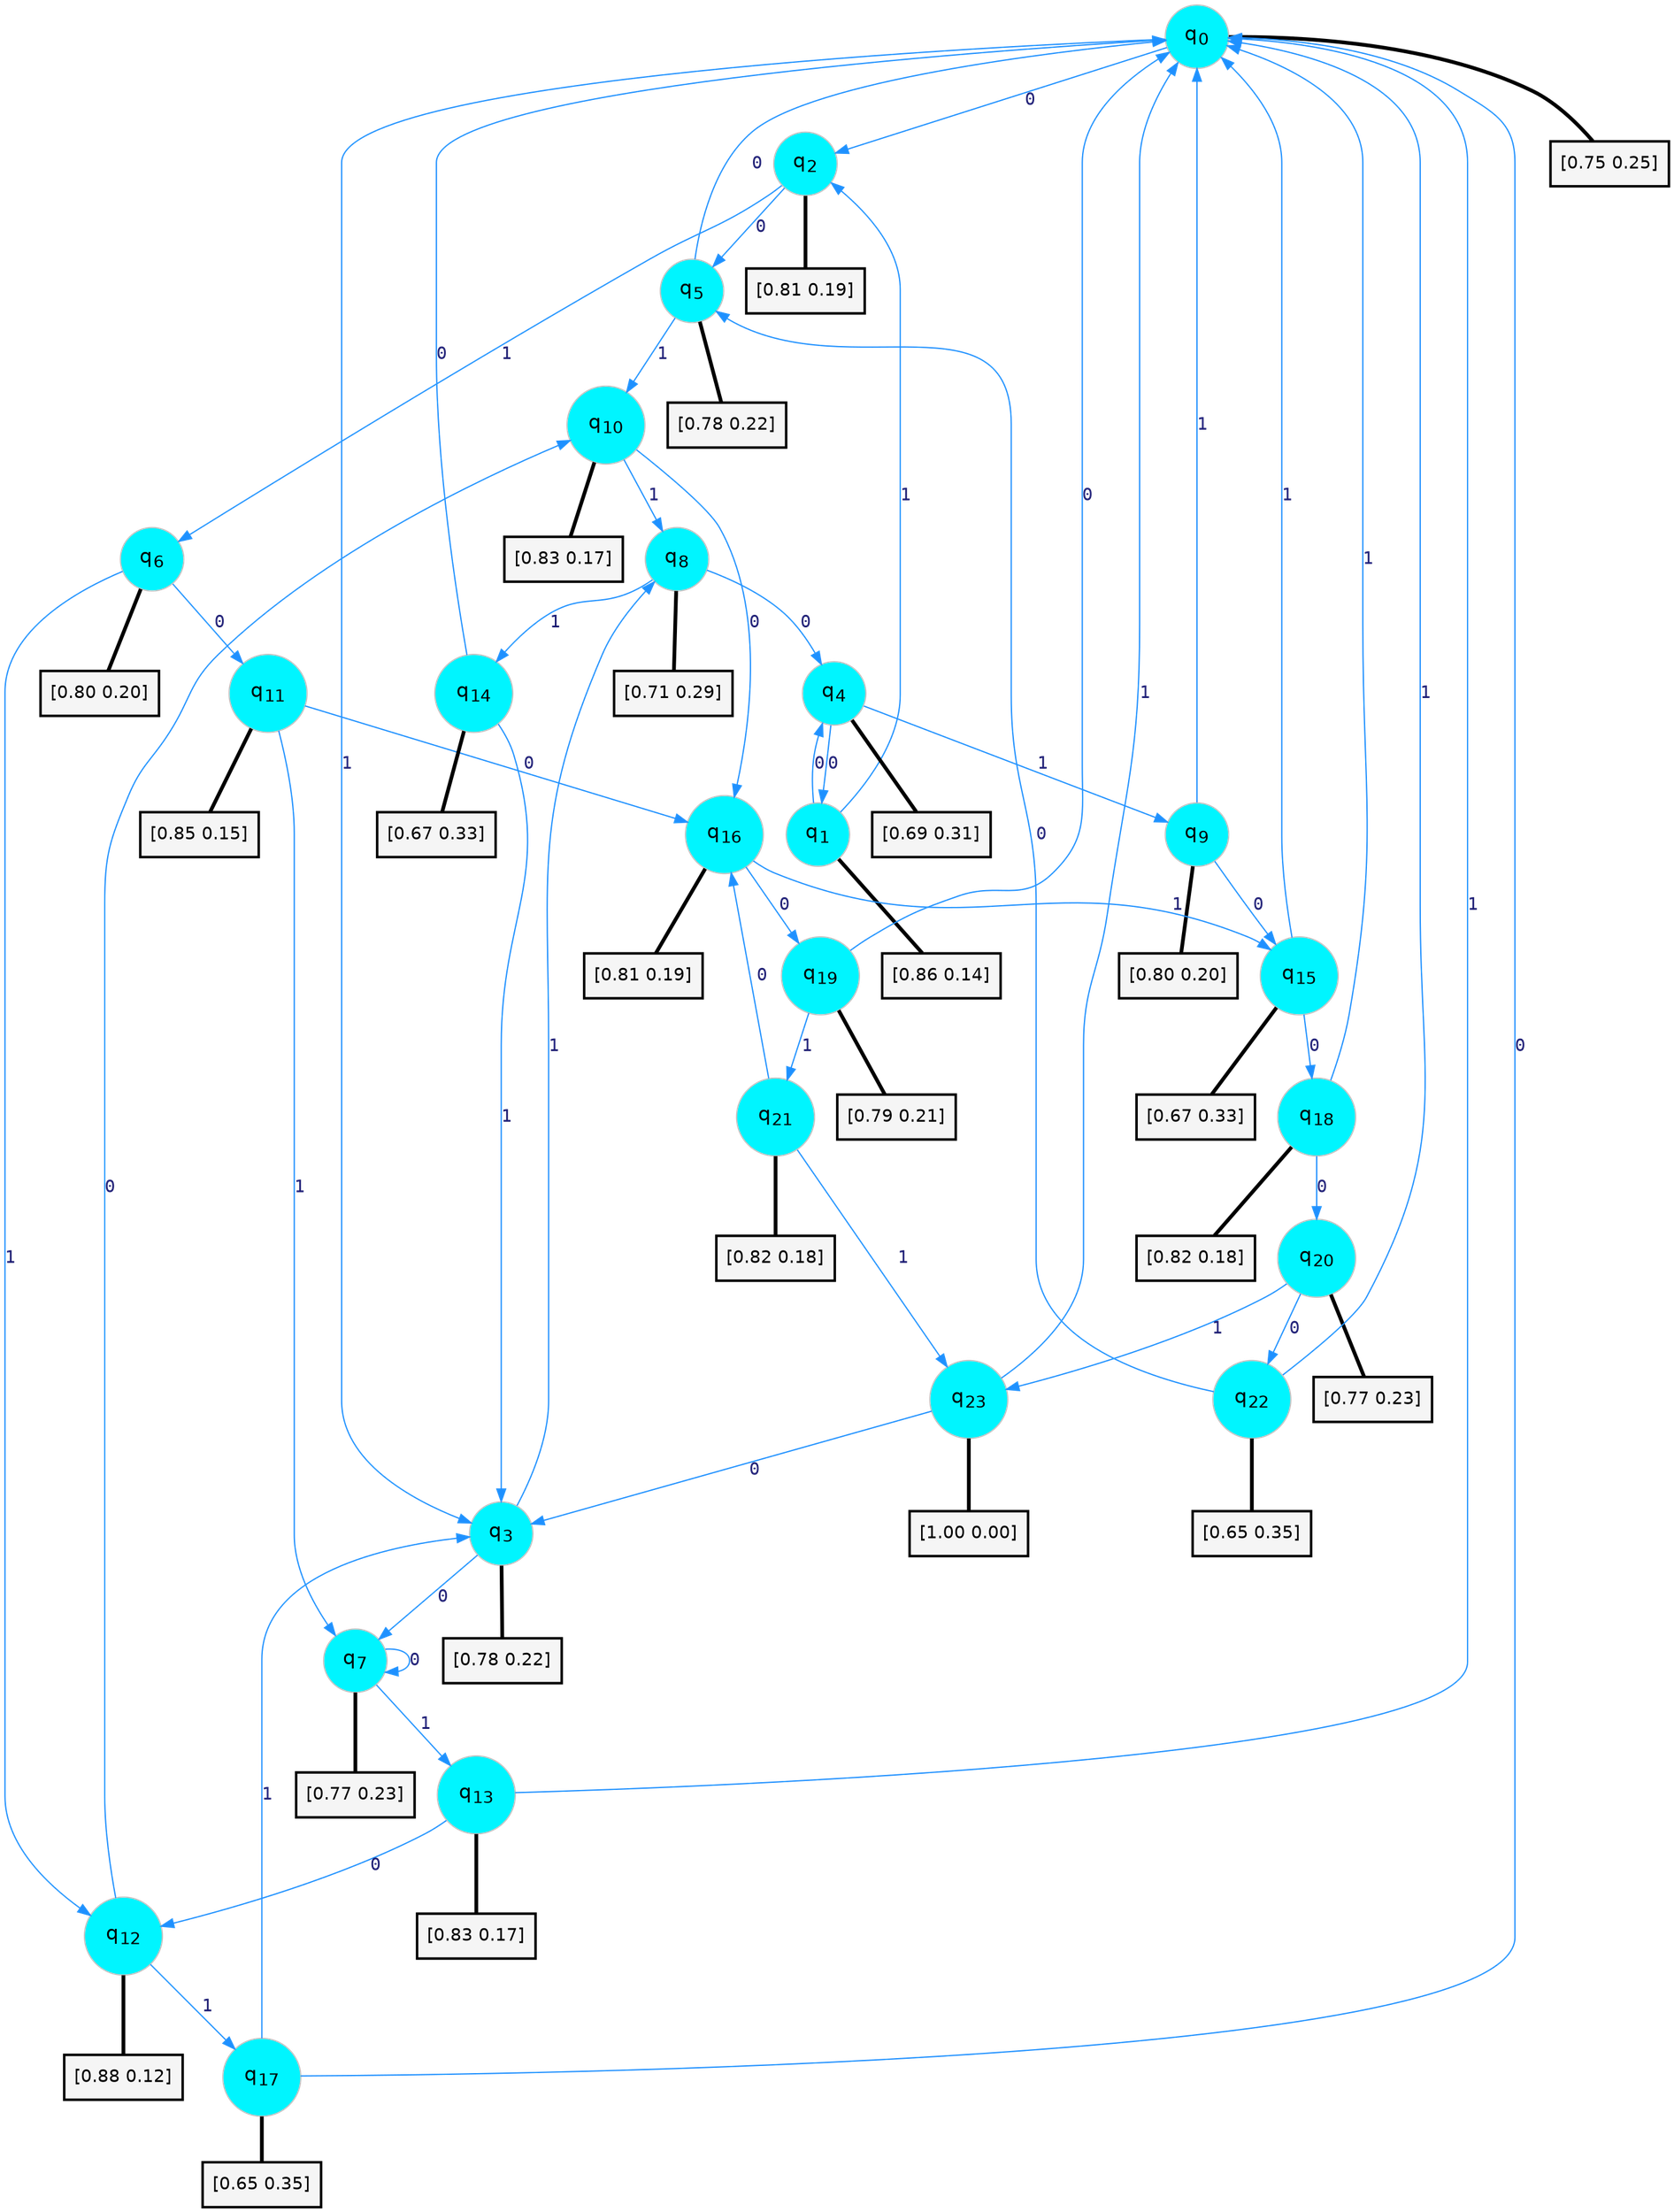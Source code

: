 digraph G {
graph [
bgcolor=transparent, dpi=300, rankdir=TD, size="40,25"];
node [
color=gray, fillcolor=turquoise1, fontcolor=black, fontname=Helvetica, fontsize=16, fontweight=bold, shape=circle, style=filled];
edge [
arrowsize=1, color=dodgerblue1, fontcolor=midnightblue, fontname=courier, fontweight=bold, penwidth=1, style=solid, weight=20];
0[label=<q<SUB>0</SUB>>];
1[label=<q<SUB>1</SUB>>];
2[label=<q<SUB>2</SUB>>];
3[label=<q<SUB>3</SUB>>];
4[label=<q<SUB>4</SUB>>];
5[label=<q<SUB>5</SUB>>];
6[label=<q<SUB>6</SUB>>];
7[label=<q<SUB>7</SUB>>];
8[label=<q<SUB>8</SUB>>];
9[label=<q<SUB>9</SUB>>];
10[label=<q<SUB>10</SUB>>];
11[label=<q<SUB>11</SUB>>];
12[label=<q<SUB>12</SUB>>];
13[label=<q<SUB>13</SUB>>];
14[label=<q<SUB>14</SUB>>];
15[label=<q<SUB>15</SUB>>];
16[label=<q<SUB>16</SUB>>];
17[label=<q<SUB>17</SUB>>];
18[label=<q<SUB>18</SUB>>];
19[label=<q<SUB>19</SUB>>];
20[label=<q<SUB>20</SUB>>];
21[label=<q<SUB>21</SUB>>];
22[label=<q<SUB>22</SUB>>];
23[label=<q<SUB>23</SUB>>];
24[label="[0.75 0.25]", shape=box,fontcolor=black, fontname=Helvetica, fontsize=14, penwidth=2, fillcolor=whitesmoke,color=black];
25[label="[0.86 0.14]", shape=box,fontcolor=black, fontname=Helvetica, fontsize=14, penwidth=2, fillcolor=whitesmoke,color=black];
26[label="[0.81 0.19]", shape=box,fontcolor=black, fontname=Helvetica, fontsize=14, penwidth=2, fillcolor=whitesmoke,color=black];
27[label="[0.78 0.22]", shape=box,fontcolor=black, fontname=Helvetica, fontsize=14, penwidth=2, fillcolor=whitesmoke,color=black];
28[label="[0.69 0.31]", shape=box,fontcolor=black, fontname=Helvetica, fontsize=14, penwidth=2, fillcolor=whitesmoke,color=black];
29[label="[0.78 0.22]", shape=box,fontcolor=black, fontname=Helvetica, fontsize=14, penwidth=2, fillcolor=whitesmoke,color=black];
30[label="[0.80 0.20]", shape=box,fontcolor=black, fontname=Helvetica, fontsize=14, penwidth=2, fillcolor=whitesmoke,color=black];
31[label="[0.77 0.23]", shape=box,fontcolor=black, fontname=Helvetica, fontsize=14, penwidth=2, fillcolor=whitesmoke,color=black];
32[label="[0.71 0.29]", shape=box,fontcolor=black, fontname=Helvetica, fontsize=14, penwidth=2, fillcolor=whitesmoke,color=black];
33[label="[0.80 0.20]", shape=box,fontcolor=black, fontname=Helvetica, fontsize=14, penwidth=2, fillcolor=whitesmoke,color=black];
34[label="[0.83 0.17]", shape=box,fontcolor=black, fontname=Helvetica, fontsize=14, penwidth=2, fillcolor=whitesmoke,color=black];
35[label="[0.85 0.15]", shape=box,fontcolor=black, fontname=Helvetica, fontsize=14, penwidth=2, fillcolor=whitesmoke,color=black];
36[label="[0.88 0.12]", shape=box,fontcolor=black, fontname=Helvetica, fontsize=14, penwidth=2, fillcolor=whitesmoke,color=black];
37[label="[0.83 0.17]", shape=box,fontcolor=black, fontname=Helvetica, fontsize=14, penwidth=2, fillcolor=whitesmoke,color=black];
38[label="[0.67 0.33]", shape=box,fontcolor=black, fontname=Helvetica, fontsize=14, penwidth=2, fillcolor=whitesmoke,color=black];
39[label="[0.67 0.33]", shape=box,fontcolor=black, fontname=Helvetica, fontsize=14, penwidth=2, fillcolor=whitesmoke,color=black];
40[label="[0.81 0.19]", shape=box,fontcolor=black, fontname=Helvetica, fontsize=14, penwidth=2, fillcolor=whitesmoke,color=black];
41[label="[0.65 0.35]", shape=box,fontcolor=black, fontname=Helvetica, fontsize=14, penwidth=2, fillcolor=whitesmoke,color=black];
42[label="[0.82 0.18]", shape=box,fontcolor=black, fontname=Helvetica, fontsize=14, penwidth=2, fillcolor=whitesmoke,color=black];
43[label="[0.79 0.21]", shape=box,fontcolor=black, fontname=Helvetica, fontsize=14, penwidth=2, fillcolor=whitesmoke,color=black];
44[label="[0.77 0.23]", shape=box,fontcolor=black, fontname=Helvetica, fontsize=14, penwidth=2, fillcolor=whitesmoke,color=black];
45[label="[0.82 0.18]", shape=box,fontcolor=black, fontname=Helvetica, fontsize=14, penwidth=2, fillcolor=whitesmoke,color=black];
46[label="[0.65 0.35]", shape=box,fontcolor=black, fontname=Helvetica, fontsize=14, penwidth=2, fillcolor=whitesmoke,color=black];
47[label="[1.00 0.00]", shape=box,fontcolor=black, fontname=Helvetica, fontsize=14, penwidth=2, fillcolor=whitesmoke,color=black];
0->2 [label=0];
0->3 [label=1];
0->24 [arrowhead=none, penwidth=3,color=black];
1->4 [label=0];
1->2 [label=1];
1->25 [arrowhead=none, penwidth=3,color=black];
2->5 [label=0];
2->6 [label=1];
2->26 [arrowhead=none, penwidth=3,color=black];
3->7 [label=0];
3->8 [label=1];
3->27 [arrowhead=none, penwidth=3,color=black];
4->1 [label=0];
4->9 [label=1];
4->28 [arrowhead=none, penwidth=3,color=black];
5->0 [label=0];
5->10 [label=1];
5->29 [arrowhead=none, penwidth=3,color=black];
6->11 [label=0];
6->12 [label=1];
6->30 [arrowhead=none, penwidth=3,color=black];
7->7 [label=0];
7->13 [label=1];
7->31 [arrowhead=none, penwidth=3,color=black];
8->4 [label=0];
8->14 [label=1];
8->32 [arrowhead=none, penwidth=3,color=black];
9->15 [label=0];
9->0 [label=1];
9->33 [arrowhead=none, penwidth=3,color=black];
10->16 [label=0];
10->8 [label=1];
10->34 [arrowhead=none, penwidth=3,color=black];
11->16 [label=0];
11->7 [label=1];
11->35 [arrowhead=none, penwidth=3,color=black];
12->10 [label=0];
12->17 [label=1];
12->36 [arrowhead=none, penwidth=3,color=black];
13->12 [label=0];
13->0 [label=1];
13->37 [arrowhead=none, penwidth=3,color=black];
14->0 [label=0];
14->3 [label=1];
14->38 [arrowhead=none, penwidth=3,color=black];
15->18 [label=0];
15->0 [label=1];
15->39 [arrowhead=none, penwidth=3,color=black];
16->19 [label=0];
16->15 [label=1];
16->40 [arrowhead=none, penwidth=3,color=black];
17->0 [label=0];
17->3 [label=1];
17->41 [arrowhead=none, penwidth=3,color=black];
18->20 [label=0];
18->0 [label=1];
18->42 [arrowhead=none, penwidth=3,color=black];
19->0 [label=0];
19->21 [label=1];
19->43 [arrowhead=none, penwidth=3,color=black];
20->22 [label=0];
20->23 [label=1];
20->44 [arrowhead=none, penwidth=3,color=black];
21->16 [label=0];
21->23 [label=1];
21->45 [arrowhead=none, penwidth=3,color=black];
22->5 [label=0];
22->0 [label=1];
22->46 [arrowhead=none, penwidth=3,color=black];
23->3 [label=0];
23->0 [label=1];
23->47 [arrowhead=none, penwidth=3,color=black];
}
